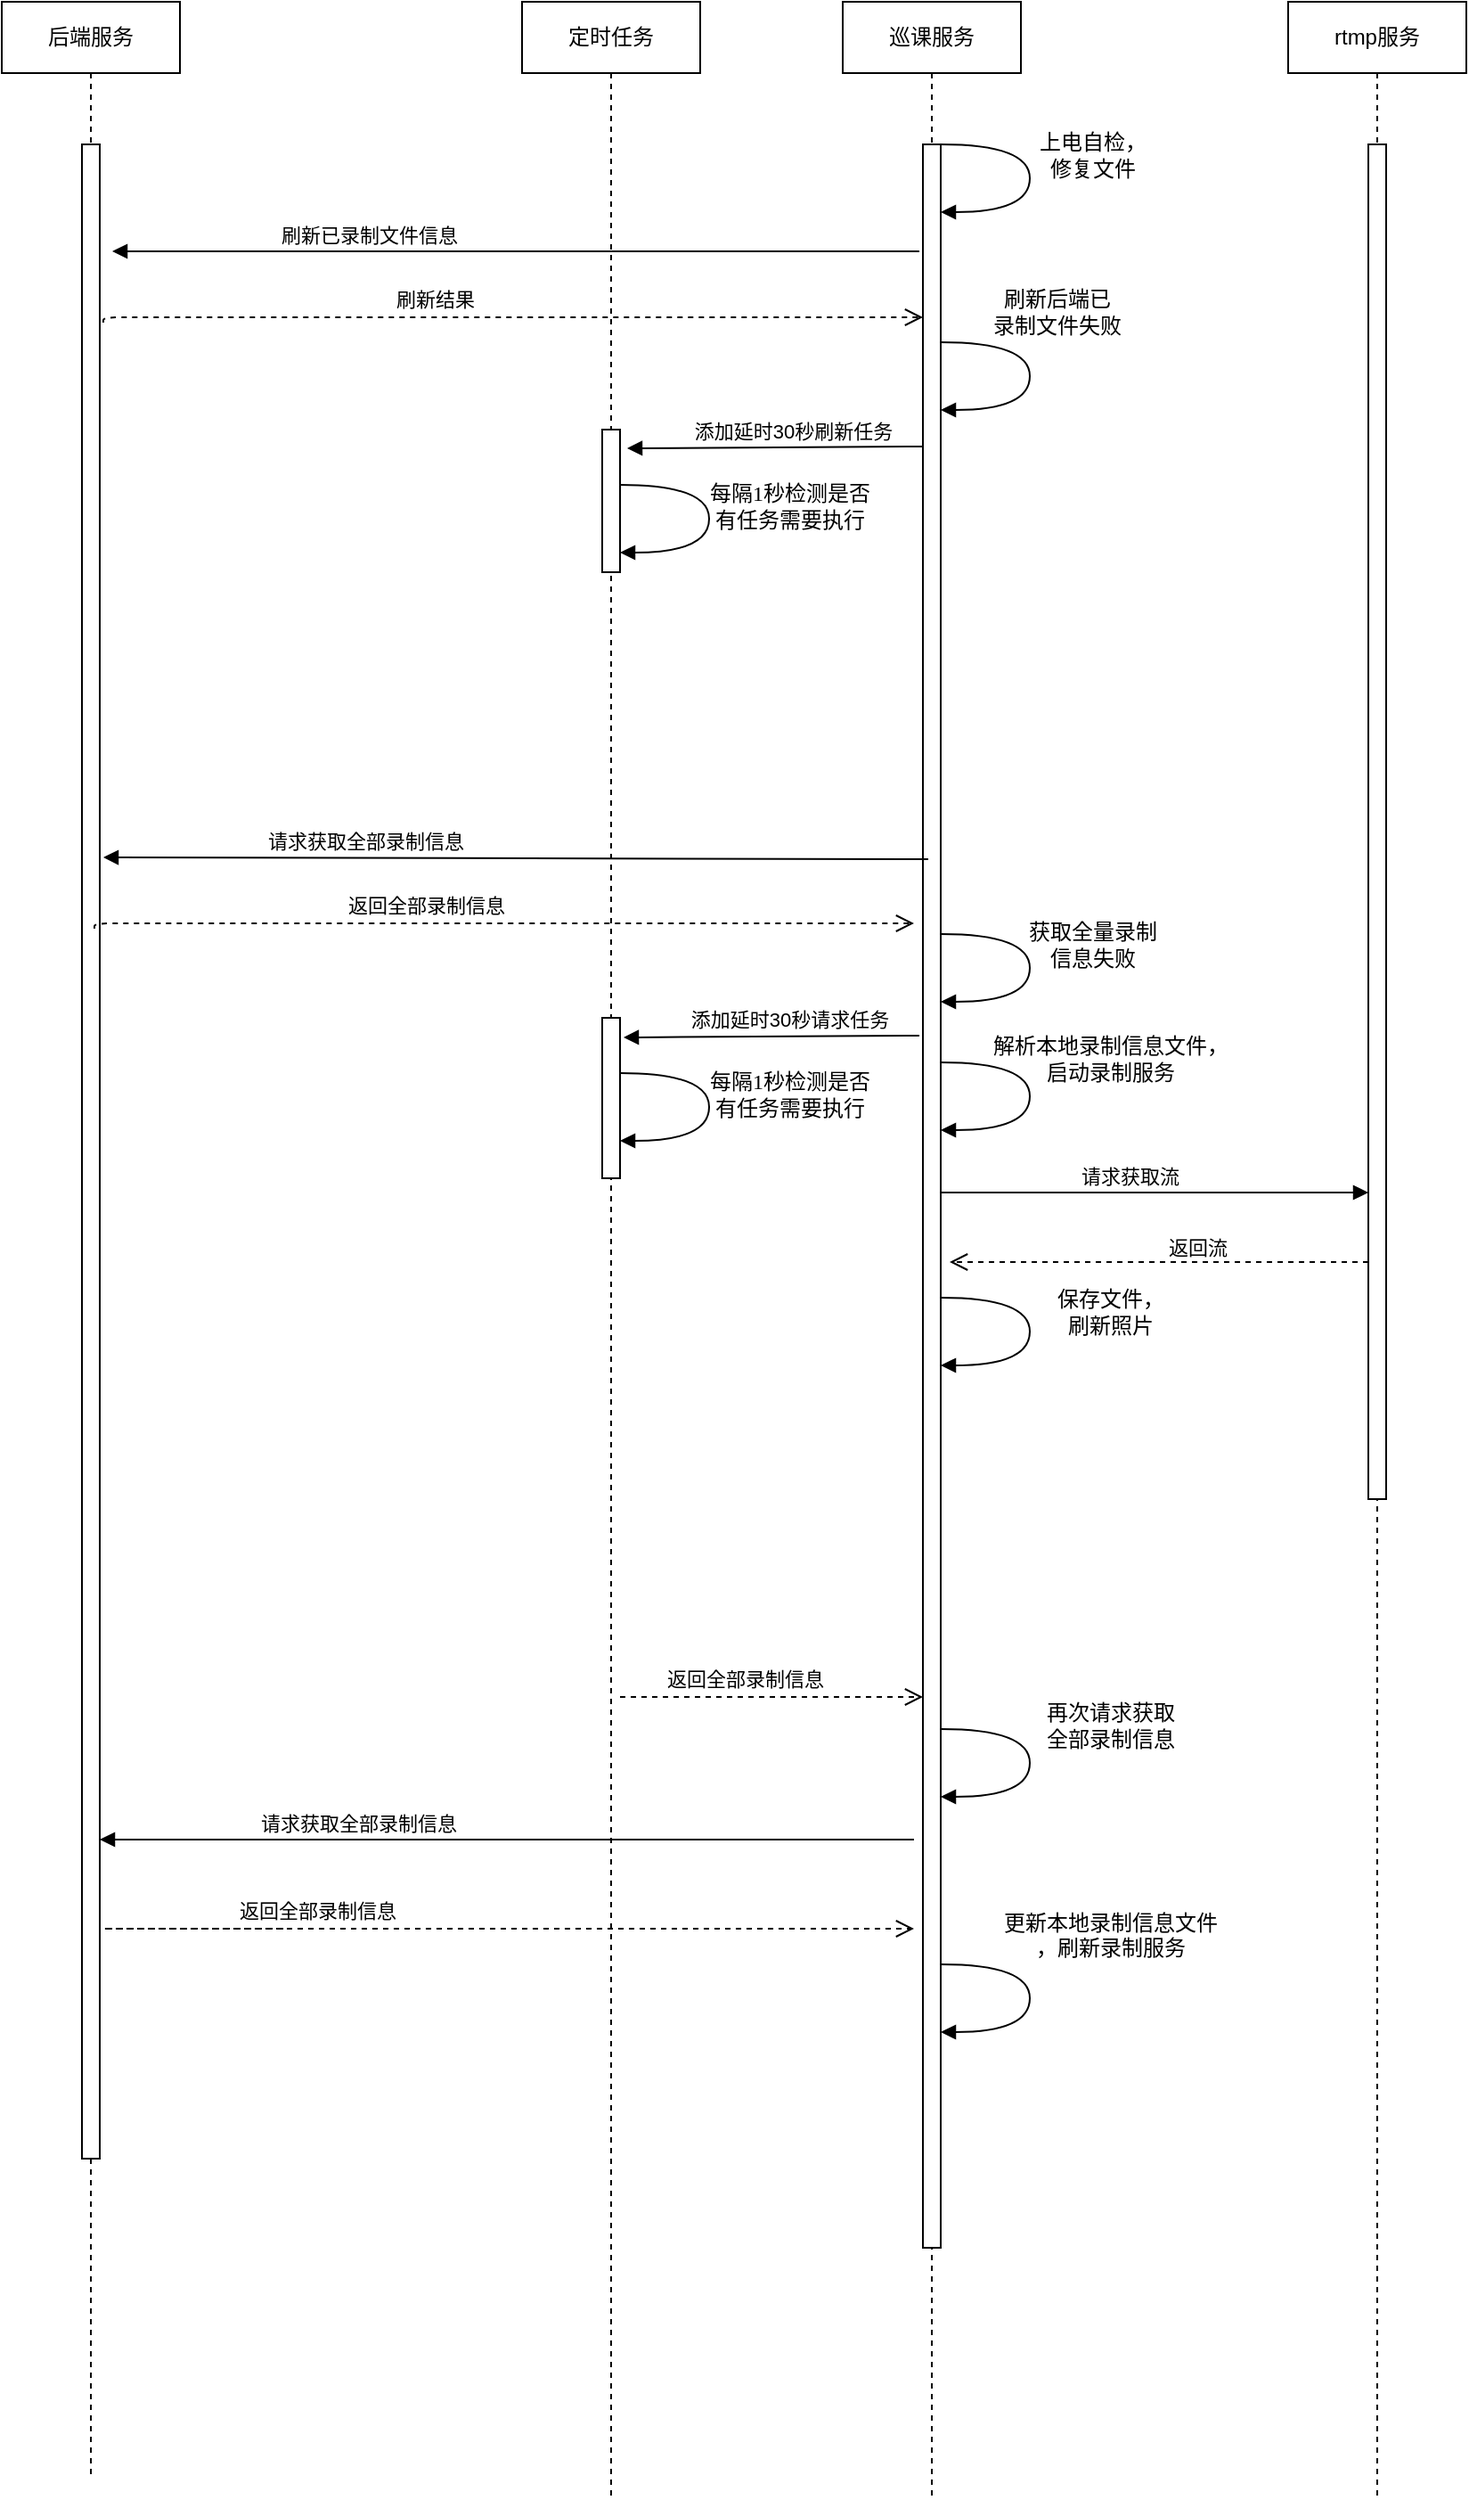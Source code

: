 <mxfile version="10.7.0" type="github"><diagram id="tsz9XmMsNDyzd6c7vC5I" name="Page-1"><mxGraphModel dx="1038" dy="2880" grid="1" gridSize="10" guides="1" tooltips="1" connect="1" arrows="1" fold="1" page="1" pageScale="1" pageWidth="827" pageHeight="1169" math="0" shadow="0"><root><mxCell id="0"/><mxCell id="1" parent="0"/><mxCell id="Khu-GhLqQ6tCEPFsKKtB-10" value="后端服务" style="shape=umlLifeline;perimeter=lifelinePerimeter;whiteSpace=wrap;html=1;container=1;collapsible=0;recursiveResize=0;outlineConnect=0;" vertex="1" parent="1"><mxGeometry x="128" y="-1680" width="100" height="1390" as="geometry"/></mxCell><mxCell id="Khu-GhLqQ6tCEPFsKKtB-9" value="" style="html=1;points=[];perimeter=orthogonalPerimeter;" vertex="1" parent="Khu-GhLqQ6tCEPFsKKtB-10"><mxGeometry x="45" y="80" width="10" height="1130" as="geometry"/></mxCell><mxCell id="Khu-GhLqQ6tCEPFsKKtB-11" value="巡课服务" style="shape=umlLifeline;perimeter=lifelinePerimeter;whiteSpace=wrap;html=1;container=1;collapsible=0;recursiveResize=0;outlineConnect=0;" vertex="1" parent="1"><mxGeometry x="600" y="-1680" width="100" height="1400" as="geometry"/></mxCell><mxCell id="Khu-GhLqQ6tCEPFsKKtB-12" value="" style="html=1;points=[];perimeter=orthogonalPerimeter;" vertex="1" parent="Khu-GhLqQ6tCEPFsKKtB-11"><mxGeometry x="45" y="80" width="10" height="1180" as="geometry"/></mxCell><mxCell id="Khu-GhLqQ6tCEPFsKKtB-13" value="定时任务" style="shape=umlLifeline;perimeter=lifelinePerimeter;whiteSpace=wrap;html=1;container=1;collapsible=0;recursiveResize=0;outlineConnect=0;" vertex="1" parent="1"><mxGeometry x="420" y="-1680" width="100" height="1400" as="geometry"/></mxCell><mxCell id="Khu-GhLqQ6tCEPFsKKtB-14" value="" style="html=1;points=[];perimeter=orthogonalPerimeter;" vertex="1" parent="Khu-GhLqQ6tCEPFsKKtB-13"><mxGeometry x="45" y="570" width="10" height="90" as="geometry"/></mxCell><mxCell id="Khu-GhLqQ6tCEPFsKKtB-46" value="" style="html=1;points=[];perimeter=orthogonalPerimeter;" vertex="1" parent="Khu-GhLqQ6tCEPFsKKtB-13"><mxGeometry x="45" y="240" width="10" height="80" as="geometry"/></mxCell><mxCell id="Khu-GhLqQ6tCEPFsKKtB-17" value="请求获取全部录制信息" style="html=1;verticalAlign=bottom;endArrow=block;entryX=1;entryY=0.044;entryDx=0;entryDy=0;entryPerimeter=0;exitX=0.1;exitY=0.048;exitDx=0;exitDy=0;exitPerimeter=0;" edge="1" parent="1"><mxGeometry x="0.365" width="80" relative="1" as="geometry"><mxPoint x="648" y="-1199" as="sourcePoint"/><mxPoint x="185" y="-1200" as="targetPoint"/><mxPoint as="offset"/></mxGeometry></mxCell><mxCell id="Khu-GhLqQ6tCEPFsKKtB-20" value="返回全部录制信息" style="html=1;verticalAlign=bottom;endArrow=open;dashed=1;endSize=8;" edge="1" parent="1"><mxGeometry x="-0.184" y="1" relative="1" as="geometry"><mxPoint x="286" y="-599" as="sourcePoint"/><mxPoint x="640" y="-599" as="targetPoint"/><Array as="points"><mxPoint x="180" y="-599"/></Array><mxPoint as="offset"/></mxGeometry></mxCell><mxCell id="Khu-GhLqQ6tCEPFsKKtB-22" value="rtmp服务" style="shape=umlLifeline;perimeter=lifelinePerimeter;whiteSpace=wrap;html=1;container=1;collapsible=0;recursiveResize=0;outlineConnect=0;" vertex="1" parent="1"><mxGeometry x="850" y="-1680" width="100" height="1400" as="geometry"/></mxCell><mxCell id="Khu-GhLqQ6tCEPFsKKtB-23" value="" style="html=1;points=[];perimeter=orthogonalPerimeter;" vertex="1" parent="Khu-GhLqQ6tCEPFsKKtB-22"><mxGeometry x="45" y="80" width="10" height="760" as="geometry"/></mxCell><mxCell id="Khu-GhLqQ6tCEPFsKKtB-24" value="&lt;div&gt;解析本地录制信息文件，&lt;/div&gt;&lt;div&gt;启动录制服务&lt;br&gt;&lt;/div&gt;" style="html=1;verticalAlign=bottom;endArrow=block;labelBackgroundColor=none;fontFamily=Verdana;fontSize=12;elbow=vertical;edgeStyle=orthogonalEdgeStyle;curved=1;entryX=1;entryY=0.286;entryPerimeter=0;" edge="1" parent="1"><mxGeometry x="-0.275" y="-47" relative="1" as="geometry"><mxPoint x="655" y="-1085" as="sourcePoint"/><mxPoint x="655" y="-1047" as="targetPoint"/><Array as="points"><mxPoint x="705" y="-1085"/><mxPoint x="705" y="-1047"/></Array><mxPoint x="92" y="15" as="offset"/></mxGeometry></mxCell><mxCell id="Khu-GhLqQ6tCEPFsKKtB-25" value="请求获取流" style="html=1;verticalAlign=bottom;endArrow=block;" edge="1" parent="1"><mxGeometry x="-0.12" width="80" relative="1" as="geometry"><mxPoint x="655" y="-1012" as="sourcePoint"/><mxPoint x="895" y="-1012" as="targetPoint"/><mxPoint as="offset"/></mxGeometry></mxCell><mxCell id="Khu-GhLqQ6tCEPFsKKtB-27" value="返回流" style="html=1;verticalAlign=bottom;endArrow=open;dashed=1;endSize=8;" edge="1" parent="1"><mxGeometry x="-0.184" y="1" relative="1" as="geometry"><mxPoint x="895" y="-973" as="sourcePoint"/><mxPoint x="660" y="-973" as="targetPoint"/><Array as="points"/><mxPoint as="offset"/></mxGeometry></mxCell><mxCell id="Khu-GhLqQ6tCEPFsKKtB-28" value="&lt;div&gt;保存文件，&lt;/div&gt;&lt;div&gt;刷新照片&lt;/div&gt;" style="html=1;verticalAlign=bottom;endArrow=block;labelBackgroundColor=none;fontFamily=Verdana;fontSize=12;elbow=vertical;edgeStyle=orthogonalEdgeStyle;curved=1;entryX=1;entryY=0.286;entryPerimeter=0;" edge="1" parent="1"><mxGeometry x="0.275" y="-47" relative="1" as="geometry"><mxPoint x="655" y="-953" as="sourcePoint"/><mxPoint x="655" y="-915" as="targetPoint"/><Array as="points"><mxPoint x="705" y="-953"/><mxPoint x="705" y="-915"/></Array><mxPoint x="45" y="34" as="offset"/></mxGeometry></mxCell><mxCell id="Khu-GhLqQ6tCEPFsKKtB-29" value="&lt;div&gt;获取全量录制&lt;/div&gt;&lt;div&gt;信息失败&lt;/div&gt;" style="html=1;verticalAlign=bottom;endArrow=block;labelBackgroundColor=none;fontFamily=Verdana;fontSize=12;elbow=vertical;edgeStyle=orthogonalEdgeStyle;curved=1;entryX=1;entryY=0.286;entryPerimeter=0;" edge="1" parent="1"><mxGeometry x="0.275" y="-38" relative="1" as="geometry"><mxPoint x="655" y="-1157" as="sourcePoint"/><mxPoint x="655" y="-1119" as="targetPoint"/><Array as="points"><mxPoint x="705" y="-1157"/><mxPoint x="705" y="-1119"/></Array><mxPoint x="35" y="23" as="offset"/></mxGeometry></mxCell><mxCell id="Khu-GhLqQ6tCEPFsKKtB-30" value="添加延时30秒请求任务" style="html=1;verticalAlign=bottom;endArrow=block;exitX=-0.2;exitY=0.498;exitDx=0;exitDy=0;exitPerimeter=0;" edge="1" parent="1"><mxGeometry x="-0.12" width="80" relative="1" as="geometry"><mxPoint x="643" y="-1100" as="sourcePoint"/><mxPoint x="477" y="-1099" as="targetPoint"/><mxPoint as="offset"/></mxGeometry></mxCell><mxCell id="Khu-GhLqQ6tCEPFsKKtB-37" value="请求获取全部录制信息" style="html=1;verticalAlign=bottom;endArrow=block;entryX=1;entryY=0.868;entryDx=0;entryDy=0;entryPerimeter=0;" edge="1" parent="1"><mxGeometry x="0.365" width="80" relative="1" as="geometry"><mxPoint x="640" y="-649" as="sourcePoint"/><mxPoint x="183" y="-649" as="targetPoint"/><mxPoint as="offset"/></mxGeometry></mxCell><mxCell id="Khu-GhLqQ6tCEPFsKKtB-38" value="返回全部录制信息" style="html=1;verticalAlign=bottom;endArrow=open;dashed=1;endSize=8;" edge="1" parent="1"><mxGeometry x="-0.184" y="1" relative="1" as="geometry"><mxPoint x="180" y="-1160" as="sourcePoint"/><mxPoint x="640" y="-1163" as="targetPoint"/><Array as="points"><mxPoint x="180" y="-1163"/></Array><mxPoint as="offset"/></mxGeometry></mxCell><mxCell id="Khu-GhLqQ6tCEPFsKKtB-39" value="&lt;div&gt;再次请求获取&lt;/div&gt;&lt;div&gt;全部录制信息&lt;br&gt;&lt;/div&gt;" style="html=1;verticalAlign=bottom;endArrow=block;labelBackgroundColor=none;fontFamily=Verdana;fontSize=12;elbow=vertical;edgeStyle=orthogonalEdgeStyle;curved=1;entryX=1;entryY=0.286;entryPerimeter=0;" edge="1" parent="1"><mxGeometry x="-0.275" y="-47" relative="1" as="geometry"><mxPoint x="655" y="-711" as="sourcePoint"/><mxPoint x="655" y="-673" as="targetPoint"/><Array as="points"><mxPoint x="705" y="-711"/><mxPoint x="705" y="-673"/></Array><mxPoint x="92" y="15" as="offset"/></mxGeometry></mxCell><mxCell id="Khu-GhLqQ6tCEPFsKKtB-40" value="返回全部录制信息" style="html=1;verticalAlign=bottom;endArrow=open;dashed=1;endSize=8;" edge="1" parent="1"><mxGeometry x="-0.184" y="1" relative="1" as="geometry"><mxPoint x="475" y="-729" as="sourcePoint"/><mxPoint x="645" y="-729" as="targetPoint"/><Array as="points"/><mxPoint as="offset"/></mxGeometry></mxCell><mxCell id="Khu-GhLqQ6tCEPFsKKtB-41" value="&lt;div&gt;更新本地录制信息文件&lt;/div&gt;&lt;div&gt;，刷新录制服务&lt;br&gt;&lt;/div&gt;&lt;div&gt;&lt;br&gt;&lt;/div&gt;" style="html=1;verticalAlign=bottom;endArrow=block;labelBackgroundColor=none;fontFamily=Verdana;fontSize=12;elbow=vertical;edgeStyle=orthogonalEdgeStyle;curved=1;entryX=1;entryY=0.286;entryPerimeter=0;" edge="1" parent="1"><mxGeometry x="-0.275" y="-47" relative="1" as="geometry"><mxPoint x="655" y="-579" as="sourcePoint"/><mxPoint x="655" y="-541" as="targetPoint"/><Array as="points"><mxPoint x="705" y="-579"/><mxPoint x="705" y="-541"/></Array><mxPoint x="92" y="15" as="offset"/></mxGeometry></mxCell><mxCell id="Khu-GhLqQ6tCEPFsKKtB-42" value="刷新已录制文件信息" style="html=1;verticalAlign=bottom;endArrow=block;entryX=1;entryY=0.044;entryDx=0;entryDy=0;entryPerimeter=0;" edge="1" parent="1"><mxGeometry x="0.365" width="80" relative="1" as="geometry"><mxPoint x="643" y="-1540" as="sourcePoint"/><mxPoint x="190" y="-1540" as="targetPoint"/><mxPoint as="offset"/></mxGeometry></mxCell><mxCell id="Khu-GhLqQ6tCEPFsKKtB-43" value="刷新结果" style="html=1;verticalAlign=bottom;endArrow=open;dashed=1;endSize=8;" edge="1" parent="1"><mxGeometry x="-0.184" y="1" relative="1" as="geometry"><mxPoint x="185" y="-1500" as="sourcePoint"/><mxPoint x="645" y="-1503" as="targetPoint"/><Array as="points"><mxPoint x="185" y="-1503"/></Array><mxPoint as="offset"/></mxGeometry></mxCell><mxCell id="Khu-GhLqQ6tCEPFsKKtB-44" value="&lt;div&gt;上电自检，&lt;/div&gt;&lt;div&gt;修复文件&lt;/div&gt;" style="html=1;verticalAlign=bottom;endArrow=block;labelBackgroundColor=none;fontFamily=Verdana;fontSize=12;elbow=vertical;edgeStyle=orthogonalEdgeStyle;curved=1;entryX=1;entryY=0.286;entryPerimeter=0;" edge="1" parent="1"><mxGeometry x="0.275" y="-38" relative="1" as="geometry"><mxPoint x="655" y="-1600" as="sourcePoint"/><mxPoint x="655" y="-1562" as="targetPoint"/><Array as="points"><mxPoint x="705" y="-1600"/><mxPoint x="705" y="-1562"/></Array><mxPoint x="35" y="23" as="offset"/></mxGeometry></mxCell><mxCell id="Khu-GhLqQ6tCEPFsKKtB-45" value="&lt;div&gt;每隔1秒检测是否&lt;/div&gt;&lt;div&gt;有任务需要执行&lt;/div&gt;" style="html=1;verticalAlign=bottom;endArrow=block;labelBackgroundColor=none;fontFamily=Verdana;fontSize=12;elbow=vertical;edgeStyle=orthogonalEdgeStyle;curved=1;entryX=1;entryY=0.286;entryPerimeter=0;" edge="1" parent="1"><mxGeometry x="0.275" y="-46" relative="1" as="geometry"><mxPoint x="475" y="-1079" as="sourcePoint"/><mxPoint x="475" y="-1041" as="targetPoint"/><Array as="points"><mxPoint x="525" y="-1079"/><mxPoint x="525" y="-1041"/></Array><mxPoint x="45" y="37" as="offset"/></mxGeometry></mxCell><mxCell id="Khu-GhLqQ6tCEPFsKKtB-47" value="&lt;div&gt;刷新后端已&lt;/div&gt;&lt;div&gt;录制文件失败&lt;/div&gt;" style="html=1;verticalAlign=bottom;endArrow=block;labelBackgroundColor=none;fontFamily=Verdana;fontSize=12;elbow=vertical;edgeStyle=orthogonalEdgeStyle;curved=1;entryX=1;entryY=0.286;entryPerimeter=0;" edge="1" parent="1"><mxGeometry x="-0.275" y="15" relative="1" as="geometry"><mxPoint x="655" y="-1489" as="sourcePoint"/><mxPoint x="655" y="-1451" as="targetPoint"/><Array as="points"><mxPoint x="705" y="-1489"/><mxPoint x="705" y="-1451"/></Array><mxPoint as="offset"/></mxGeometry></mxCell><mxCell id="Khu-GhLqQ6tCEPFsKKtB-48" value="添加延时30秒刷新任务" style="html=1;verticalAlign=bottom;endArrow=block;exitX=-0.2;exitY=0.498;exitDx=0;exitDy=0;exitPerimeter=0;" edge="1" parent="1"><mxGeometry x="-0.12" width="80" relative="1" as="geometry"><mxPoint x="645" y="-1430.5" as="sourcePoint"/><mxPoint x="479" y="-1429.5" as="targetPoint"/><mxPoint as="offset"/></mxGeometry></mxCell><mxCell id="Khu-GhLqQ6tCEPFsKKtB-49" value="&lt;div&gt;每隔1秒检测是否&lt;/div&gt;&lt;div&gt;有任务需要执行&lt;/div&gt;" style="html=1;verticalAlign=bottom;endArrow=block;labelBackgroundColor=none;fontFamily=Verdana;fontSize=12;elbow=vertical;edgeStyle=orthogonalEdgeStyle;curved=1;entryX=1;entryY=0.286;entryPerimeter=0;" edge="1" parent="1"><mxGeometry x="0.275" y="-46" relative="1" as="geometry"><mxPoint x="475" y="-1409" as="sourcePoint"/><mxPoint x="475" y="-1371" as="targetPoint"/><Array as="points"><mxPoint x="525" y="-1409"/><mxPoint x="525" y="-1371"/></Array><mxPoint x="45" y="37" as="offset"/></mxGeometry></mxCell></root></mxGraphModel></diagram></mxfile>